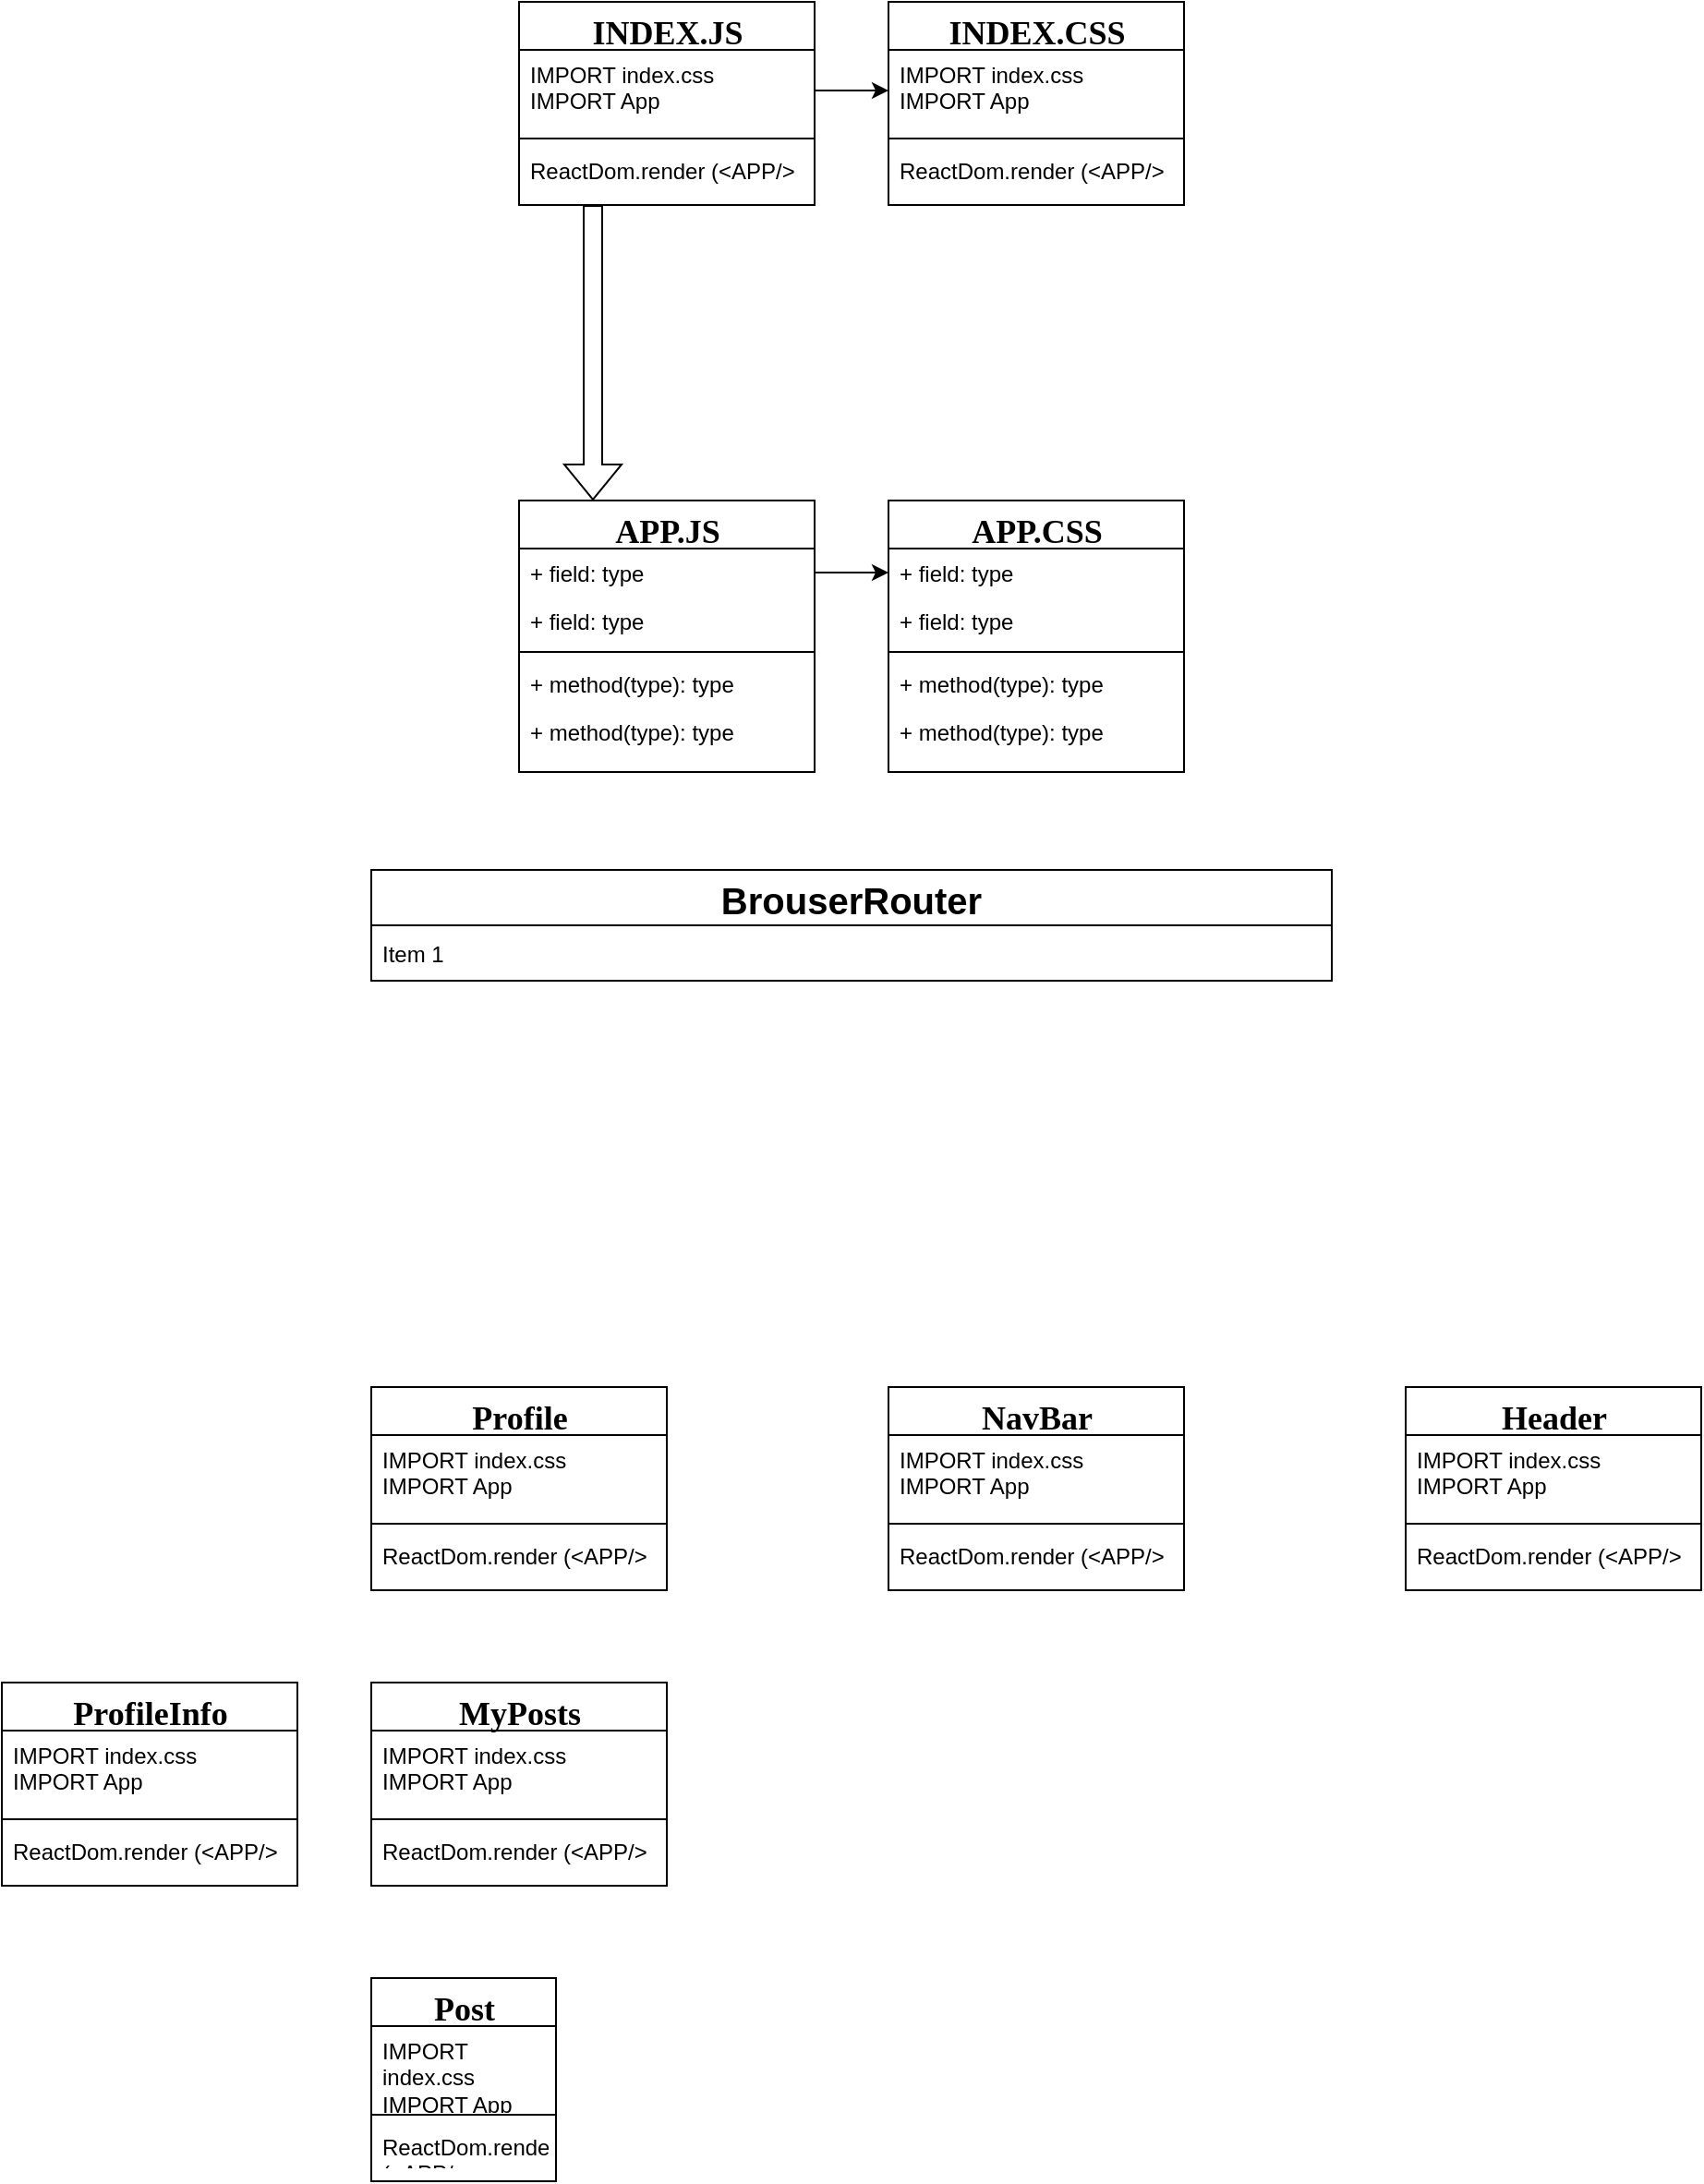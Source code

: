 <mxfile version="16.2.4" type="github">
  <diagram name="Page-1" id="9f46799a-70d6-7492-0946-bef42562c5a5">
    <mxGraphModel dx="2280" dy="1188" grid="1" gridSize="10" guides="1" tooltips="1" connect="1" arrows="1" fold="1" page="1" pageScale="1" pageWidth="4681" pageHeight="3300" background="none" math="0" shadow="0">
      <root>
        <mxCell id="0" />
        <mxCell id="1" parent="0" />
        <mxCell id="ROtKHMUUy6U5Va7ukIF5-2" value="APP.JS" style="swimlane;html=1;fontStyle=1;align=center;verticalAlign=top;childLayout=stackLayout;horizontal=1;startSize=26;horizontalStack=0;resizeParent=1;resizeLast=0;collapsible=1;marginBottom=0;swimlaneFillColor=#ffffff;rounded=0;shadow=0;comic=0;labelBackgroundColor=none;strokeWidth=1;fillColor=none;fontFamily=Verdana;fontSize=18;" vertex="1" parent="1">
          <mxGeometry x="1920" y="1000.0" width="160" height="147" as="geometry" />
        </mxCell>
        <mxCell id="ROtKHMUUy6U5Va7ukIF5-3" value="+ field: type" style="text;html=1;strokeColor=none;fillColor=none;align=left;verticalAlign=top;spacingLeft=4;spacingRight=4;whiteSpace=wrap;overflow=hidden;rotatable=0;points=[[0,0.5],[1,0.5]];portConstraint=eastwest;" vertex="1" parent="ROtKHMUUy6U5Va7ukIF5-2">
          <mxGeometry y="26" width="160" height="26" as="geometry" />
        </mxCell>
        <mxCell id="ROtKHMUUy6U5Va7ukIF5-4" value="+ field: type" style="text;html=1;strokeColor=none;fillColor=none;align=left;verticalAlign=top;spacingLeft=4;spacingRight=4;whiteSpace=wrap;overflow=hidden;rotatable=0;points=[[0,0.5],[1,0.5]];portConstraint=eastwest;" vertex="1" parent="ROtKHMUUy6U5Va7ukIF5-2">
          <mxGeometry y="52" width="160" height="26" as="geometry" />
        </mxCell>
        <mxCell id="ROtKHMUUy6U5Va7ukIF5-5" value="" style="line;html=1;strokeWidth=1;fillColor=none;align=left;verticalAlign=middle;spacingTop=-1;spacingLeft=3;spacingRight=3;rotatable=0;labelPosition=right;points=[];portConstraint=eastwest;" vertex="1" parent="ROtKHMUUy6U5Va7ukIF5-2">
          <mxGeometry y="78" width="160" height="8" as="geometry" />
        </mxCell>
        <mxCell id="ROtKHMUUy6U5Va7ukIF5-6" value="+ method(type): type" style="text;html=1;strokeColor=none;fillColor=none;align=left;verticalAlign=top;spacingLeft=4;spacingRight=4;whiteSpace=wrap;overflow=hidden;rotatable=0;points=[[0,0.5],[1,0.5]];portConstraint=eastwest;" vertex="1" parent="ROtKHMUUy6U5Va7ukIF5-2">
          <mxGeometry y="86" width="160" height="26" as="geometry" />
        </mxCell>
        <mxCell id="ROtKHMUUy6U5Va7ukIF5-7" value="+ method(type): type" style="text;html=1;strokeColor=none;fillColor=none;align=left;verticalAlign=top;spacingLeft=4;spacingRight=4;whiteSpace=wrap;overflow=hidden;rotatable=0;points=[[0,0.5],[1,0.5]];portConstraint=eastwest;" vertex="1" parent="ROtKHMUUy6U5Va7ukIF5-2">
          <mxGeometry y="112" width="160" height="26" as="geometry" />
        </mxCell>
        <mxCell id="ROtKHMUUy6U5Va7ukIF5-23" style="edgeStyle=orthogonalEdgeStyle;rounded=0;orthogonalLoop=1;jettySize=auto;html=1;exitX=0.25;exitY=1;exitDx=0;exitDy=0;entryX=0.25;entryY=0;entryDx=0;entryDy=0;shape=flexArrow;" edge="1" parent="1" source="ROtKHMUUy6U5Va7ukIF5-8" target="ROtKHMUUy6U5Va7ukIF5-2">
          <mxGeometry relative="1" as="geometry" />
        </mxCell>
        <mxCell id="ROtKHMUUy6U5Va7ukIF5-8" value="&lt;font style=&quot;font-size: 18px&quot;&gt;INDEX.JS&lt;/font&gt;" style="swimlane;html=1;fontStyle=1;align=center;verticalAlign=top;childLayout=stackLayout;horizontal=1;startSize=26;horizontalStack=0;resizeParent=1;resizeLast=0;collapsible=1;marginBottom=0;swimlaneFillColor=#ffffff;rounded=0;shadow=0;comic=0;labelBackgroundColor=none;strokeWidth=1;fillColor=none;fontFamily=Verdana;fontSize=12" vertex="1" parent="1">
          <mxGeometry x="1920" y="730" width="160" height="110" as="geometry" />
        </mxCell>
        <mxCell id="ROtKHMUUy6U5Va7ukIF5-9" value="IMPORT index.css&lt;br&gt;IMPORT App" style="text;html=1;strokeColor=none;fillColor=none;align=left;verticalAlign=top;spacingLeft=4;spacingRight=4;whiteSpace=wrap;overflow=hidden;rotatable=0;points=[[0,0.5],[1,0.5]];portConstraint=eastwest;" vertex="1" parent="ROtKHMUUy6U5Va7ukIF5-8">
          <mxGeometry y="26" width="160" height="44" as="geometry" />
        </mxCell>
        <mxCell id="ROtKHMUUy6U5Va7ukIF5-11" value="" style="line;html=1;strokeWidth=1;fillColor=none;align=left;verticalAlign=middle;spacingTop=-1;spacingLeft=3;spacingRight=3;rotatable=0;labelPosition=right;points=[];portConstraint=eastwest;" vertex="1" parent="ROtKHMUUy6U5Va7ukIF5-8">
          <mxGeometry y="70" width="160" height="8" as="geometry" />
        </mxCell>
        <mxCell id="ROtKHMUUy6U5Va7ukIF5-12" value="ReactDom.render (&amp;lt;APP/&amp;gt;" style="text;html=1;strokeColor=none;fillColor=none;align=left;verticalAlign=top;spacingLeft=4;spacingRight=4;whiteSpace=wrap;overflow=hidden;rotatable=0;points=[[0,0.5],[1,0.5]];portConstraint=eastwest;" vertex="1" parent="ROtKHMUUy6U5Va7ukIF5-8">
          <mxGeometry y="78" width="160" height="22" as="geometry" />
        </mxCell>
        <mxCell id="ROtKHMUUy6U5Va7ukIF5-15" value="&lt;font style=&quot;font-size: 18px&quot;&gt;APP.CSS&lt;/font&gt;" style="swimlane;html=1;fontStyle=1;align=center;verticalAlign=top;childLayout=stackLayout;horizontal=1;startSize=26;horizontalStack=0;resizeParent=1;resizeLast=0;collapsible=1;marginBottom=0;swimlaneFillColor=#ffffff;rounded=0;shadow=0;comic=0;labelBackgroundColor=none;strokeWidth=1;fillColor=none;fontFamily=Verdana;fontSize=12" vertex="1" parent="1">
          <mxGeometry x="2120" y="1000.0" width="160" height="147" as="geometry" />
        </mxCell>
        <mxCell id="ROtKHMUUy6U5Va7ukIF5-16" value="+ field: type" style="text;html=1;strokeColor=none;fillColor=none;align=left;verticalAlign=top;spacingLeft=4;spacingRight=4;whiteSpace=wrap;overflow=hidden;rotatable=0;points=[[0,0.5],[1,0.5]];portConstraint=eastwest;" vertex="1" parent="ROtKHMUUy6U5Va7ukIF5-15">
          <mxGeometry y="26" width="160" height="26" as="geometry" />
        </mxCell>
        <mxCell id="ROtKHMUUy6U5Va7ukIF5-17" value="+ field: type" style="text;html=1;strokeColor=none;fillColor=none;align=left;verticalAlign=top;spacingLeft=4;spacingRight=4;whiteSpace=wrap;overflow=hidden;rotatable=0;points=[[0,0.5],[1,0.5]];portConstraint=eastwest;" vertex="1" parent="ROtKHMUUy6U5Va7ukIF5-15">
          <mxGeometry y="52" width="160" height="26" as="geometry" />
        </mxCell>
        <mxCell id="ROtKHMUUy6U5Va7ukIF5-18" value="" style="line;html=1;strokeWidth=1;fillColor=none;align=left;verticalAlign=middle;spacingTop=-1;spacingLeft=3;spacingRight=3;rotatable=0;labelPosition=right;points=[];portConstraint=eastwest;" vertex="1" parent="ROtKHMUUy6U5Va7ukIF5-15">
          <mxGeometry y="78" width="160" height="8" as="geometry" />
        </mxCell>
        <mxCell id="ROtKHMUUy6U5Va7ukIF5-19" value="+ method(type): type" style="text;html=1;strokeColor=none;fillColor=none;align=left;verticalAlign=top;spacingLeft=4;spacingRight=4;whiteSpace=wrap;overflow=hidden;rotatable=0;points=[[0,0.5],[1,0.5]];portConstraint=eastwest;" vertex="1" parent="ROtKHMUUy6U5Va7ukIF5-15">
          <mxGeometry y="86" width="160" height="26" as="geometry" />
        </mxCell>
        <mxCell id="ROtKHMUUy6U5Va7ukIF5-20" value="+ method(type): type" style="text;html=1;strokeColor=none;fillColor=none;align=left;verticalAlign=top;spacingLeft=4;spacingRight=4;whiteSpace=wrap;overflow=hidden;rotatable=0;points=[[0,0.5],[1,0.5]];portConstraint=eastwest;" vertex="1" parent="ROtKHMUUy6U5Va7ukIF5-15">
          <mxGeometry y="112" width="160" height="26" as="geometry" />
        </mxCell>
        <mxCell id="ROtKHMUUy6U5Va7ukIF5-21" style="edgeStyle=orthogonalEdgeStyle;rounded=0;orthogonalLoop=1;jettySize=auto;html=1;exitX=1;exitY=0.5;exitDx=0;exitDy=0;entryX=0;entryY=0.5;entryDx=0;entryDy=0;" edge="1" parent="1" source="ROtKHMUUy6U5Va7ukIF5-3" target="ROtKHMUUy6U5Va7ukIF5-16">
          <mxGeometry relative="1" as="geometry" />
        </mxCell>
        <mxCell id="ROtKHMUUy6U5Va7ukIF5-26" value="&lt;font style=&quot;font-size: 18px&quot;&gt;INDEX.CSS&lt;/font&gt;" style="swimlane;html=1;fontStyle=1;align=center;verticalAlign=top;childLayout=stackLayout;horizontal=1;startSize=26;horizontalStack=0;resizeParent=1;resizeLast=0;collapsible=1;marginBottom=0;swimlaneFillColor=#ffffff;rounded=0;shadow=0;comic=0;labelBackgroundColor=none;strokeWidth=1;fillColor=none;fontFamily=Verdana;fontSize=12" vertex="1" parent="1">
          <mxGeometry x="2120" y="730" width="160" height="110" as="geometry" />
        </mxCell>
        <mxCell id="ROtKHMUUy6U5Va7ukIF5-27" value="IMPORT index.css&lt;br&gt;IMPORT App" style="text;html=1;strokeColor=none;fillColor=none;align=left;verticalAlign=top;spacingLeft=4;spacingRight=4;whiteSpace=wrap;overflow=hidden;rotatable=0;points=[[0,0.5],[1,0.5]];portConstraint=eastwest;" vertex="1" parent="ROtKHMUUy6U5Va7ukIF5-26">
          <mxGeometry y="26" width="160" height="44" as="geometry" />
        </mxCell>
        <mxCell id="ROtKHMUUy6U5Va7ukIF5-28" value="" style="line;html=1;strokeWidth=1;fillColor=none;align=left;verticalAlign=middle;spacingTop=-1;spacingLeft=3;spacingRight=3;rotatable=0;labelPosition=right;points=[];portConstraint=eastwest;" vertex="1" parent="ROtKHMUUy6U5Va7ukIF5-26">
          <mxGeometry y="70" width="160" height="8" as="geometry" />
        </mxCell>
        <mxCell id="ROtKHMUUy6U5Va7ukIF5-29" value="ReactDom.render (&amp;lt;APP/&amp;gt;" style="text;html=1;strokeColor=none;fillColor=none;align=left;verticalAlign=top;spacingLeft=4;spacingRight=4;whiteSpace=wrap;overflow=hidden;rotatable=0;points=[[0,0.5],[1,0.5]];portConstraint=eastwest;" vertex="1" parent="ROtKHMUUy6U5Va7ukIF5-26">
          <mxGeometry y="78" width="160" height="22" as="geometry" />
        </mxCell>
        <mxCell id="ROtKHMUUy6U5Va7ukIF5-30" style="edgeStyle=orthogonalEdgeStyle;rounded=0;orthogonalLoop=1;jettySize=auto;html=1;exitX=1;exitY=0.5;exitDx=0;exitDy=0;entryX=0;entryY=0.5;entryDx=0;entryDy=0;" edge="1" parent="1" source="ROtKHMUUy6U5Va7ukIF5-9" target="ROtKHMUUy6U5Va7ukIF5-27">
          <mxGeometry relative="1" as="geometry" />
        </mxCell>
        <mxCell id="ROtKHMUUy6U5Va7ukIF5-32" value="BrouserRouter" style="swimlane;fontStyle=1;childLayout=stackLayout;horizontal=1;startSize=30;horizontalStack=0;resizeParent=1;resizeParentMax=0;resizeLast=0;collapsible=1;marginBottom=0;fontSize=20;labelBackgroundColor=default;" vertex="1" parent="1">
          <mxGeometry x="1840" y="1200" width="520" height="60" as="geometry" />
        </mxCell>
        <mxCell id="ROtKHMUUy6U5Va7ukIF5-33" value="Item 1" style="text;strokeColor=none;fillColor=none;align=left;verticalAlign=middle;spacingLeft=4;spacingRight=4;overflow=hidden;points=[[0,0.5],[1,0.5]];portConstraint=eastwest;rotatable=0;labelBackgroundColor=default;" vertex="1" parent="ROtKHMUUy6U5Va7ukIF5-32">
          <mxGeometry y="30" width="520" height="30" as="geometry" />
        </mxCell>
        <mxCell id="ROtKHMUUy6U5Va7ukIF5-36" value="&lt;span style=&quot;font-size: 18px&quot;&gt;Profile&lt;/span&gt;" style="swimlane;html=1;fontStyle=1;align=center;verticalAlign=top;childLayout=stackLayout;horizontal=1;startSize=26;horizontalStack=0;resizeParent=1;resizeLast=0;collapsible=1;marginBottom=0;swimlaneFillColor=#ffffff;rounded=0;shadow=0;comic=0;labelBackgroundColor=none;strokeWidth=1;fillColor=none;fontFamily=Verdana;fontSize=12" vertex="1" parent="1">
          <mxGeometry x="1840" y="1480" width="160" height="110" as="geometry" />
        </mxCell>
        <mxCell id="ROtKHMUUy6U5Va7ukIF5-37" value="IMPORT index.css&lt;br&gt;IMPORT App" style="text;html=1;strokeColor=none;fillColor=none;align=left;verticalAlign=top;spacingLeft=4;spacingRight=4;whiteSpace=wrap;overflow=hidden;rotatable=0;points=[[0,0.5],[1,0.5]];portConstraint=eastwest;" vertex="1" parent="ROtKHMUUy6U5Va7ukIF5-36">
          <mxGeometry y="26" width="160" height="44" as="geometry" />
        </mxCell>
        <mxCell id="ROtKHMUUy6U5Va7ukIF5-38" value="" style="line;html=1;strokeWidth=1;fillColor=none;align=left;verticalAlign=middle;spacingTop=-1;spacingLeft=3;spacingRight=3;rotatable=0;labelPosition=right;points=[];portConstraint=eastwest;" vertex="1" parent="ROtKHMUUy6U5Va7ukIF5-36">
          <mxGeometry y="70" width="160" height="8" as="geometry" />
        </mxCell>
        <mxCell id="ROtKHMUUy6U5Va7ukIF5-39" value="ReactDom.render (&amp;lt;APP/&amp;gt;" style="text;html=1;strokeColor=none;fillColor=none;align=left;verticalAlign=top;spacingLeft=4;spacingRight=4;whiteSpace=wrap;overflow=hidden;rotatable=0;points=[[0,0.5],[1,0.5]];portConstraint=eastwest;" vertex="1" parent="ROtKHMUUy6U5Va7ukIF5-36">
          <mxGeometry y="78" width="160" height="22" as="geometry" />
        </mxCell>
        <mxCell id="ROtKHMUUy6U5Va7ukIF5-40" value="&lt;font style=&quot;font-size: 18px&quot;&gt;NavBar&lt;/font&gt;" style="swimlane;html=1;fontStyle=1;align=center;verticalAlign=top;childLayout=stackLayout;horizontal=1;startSize=26;horizontalStack=0;resizeParent=1;resizeLast=0;collapsible=1;marginBottom=0;swimlaneFillColor=#ffffff;rounded=0;shadow=0;comic=0;labelBackgroundColor=none;strokeWidth=1;fillColor=none;fontFamily=Verdana;fontSize=12" vertex="1" parent="1">
          <mxGeometry x="2120" y="1480" width="160" height="110" as="geometry" />
        </mxCell>
        <mxCell id="ROtKHMUUy6U5Va7ukIF5-41" value="IMPORT index.css&lt;br&gt;IMPORT App" style="text;html=1;strokeColor=none;fillColor=none;align=left;verticalAlign=top;spacingLeft=4;spacingRight=4;whiteSpace=wrap;overflow=hidden;rotatable=0;points=[[0,0.5],[1,0.5]];portConstraint=eastwest;" vertex="1" parent="ROtKHMUUy6U5Va7ukIF5-40">
          <mxGeometry y="26" width="160" height="44" as="geometry" />
        </mxCell>
        <mxCell id="ROtKHMUUy6U5Va7ukIF5-42" value="" style="line;html=1;strokeWidth=1;fillColor=none;align=left;verticalAlign=middle;spacingTop=-1;spacingLeft=3;spacingRight=3;rotatable=0;labelPosition=right;points=[];portConstraint=eastwest;" vertex="1" parent="ROtKHMUUy6U5Va7ukIF5-40">
          <mxGeometry y="70" width="160" height="8" as="geometry" />
        </mxCell>
        <mxCell id="ROtKHMUUy6U5Va7ukIF5-43" value="ReactDom.render (&amp;lt;APP/&amp;gt;" style="text;html=1;strokeColor=none;fillColor=none;align=left;verticalAlign=top;spacingLeft=4;spacingRight=4;whiteSpace=wrap;overflow=hidden;rotatable=0;points=[[0,0.5],[1,0.5]];portConstraint=eastwest;" vertex="1" parent="ROtKHMUUy6U5Va7ukIF5-40">
          <mxGeometry y="78" width="160" height="22" as="geometry" />
        </mxCell>
        <mxCell id="ROtKHMUUy6U5Va7ukIF5-44" value="&lt;font style=&quot;font-size: 18px&quot;&gt;Header&lt;/font&gt;" style="swimlane;html=1;fontStyle=1;align=center;verticalAlign=top;childLayout=stackLayout;horizontal=1;startSize=26;horizontalStack=0;resizeParent=1;resizeLast=0;collapsible=1;marginBottom=0;swimlaneFillColor=#ffffff;rounded=0;shadow=0;comic=0;labelBackgroundColor=none;strokeWidth=1;fillColor=none;fontFamily=Verdana;fontSize=12" vertex="1" parent="1">
          <mxGeometry x="2400" y="1480" width="160" height="110" as="geometry" />
        </mxCell>
        <mxCell id="ROtKHMUUy6U5Va7ukIF5-45" value="IMPORT index.css&lt;br&gt;IMPORT App" style="text;html=1;strokeColor=none;fillColor=none;align=left;verticalAlign=top;spacingLeft=4;spacingRight=4;whiteSpace=wrap;overflow=hidden;rotatable=0;points=[[0,0.5],[1,0.5]];portConstraint=eastwest;" vertex="1" parent="ROtKHMUUy6U5Va7ukIF5-44">
          <mxGeometry y="26" width="160" height="44" as="geometry" />
        </mxCell>
        <mxCell id="ROtKHMUUy6U5Va7ukIF5-46" value="" style="line;html=1;strokeWidth=1;fillColor=none;align=left;verticalAlign=middle;spacingTop=-1;spacingLeft=3;spacingRight=3;rotatable=0;labelPosition=right;points=[];portConstraint=eastwest;" vertex="1" parent="ROtKHMUUy6U5Va7ukIF5-44">
          <mxGeometry y="70" width="160" height="8" as="geometry" />
        </mxCell>
        <mxCell id="ROtKHMUUy6U5Va7ukIF5-47" value="ReactDom.render (&amp;lt;APP/&amp;gt;" style="text;html=1;strokeColor=none;fillColor=none;align=left;verticalAlign=top;spacingLeft=4;spacingRight=4;whiteSpace=wrap;overflow=hidden;rotatable=0;points=[[0,0.5],[1,0.5]];portConstraint=eastwest;" vertex="1" parent="ROtKHMUUy6U5Va7ukIF5-44">
          <mxGeometry y="78" width="160" height="22" as="geometry" />
        </mxCell>
        <mxCell id="ROtKHMUUy6U5Va7ukIF5-48" value="&lt;span style=&quot;font-size: 18px&quot;&gt;ProfileInfo&lt;/span&gt;" style="swimlane;html=1;fontStyle=1;align=center;verticalAlign=top;childLayout=stackLayout;horizontal=1;startSize=26;horizontalStack=0;resizeParent=1;resizeLast=0;collapsible=1;marginBottom=0;swimlaneFillColor=#ffffff;rounded=0;shadow=0;comic=0;labelBackgroundColor=none;strokeWidth=1;fillColor=none;fontFamily=Verdana;fontSize=12" vertex="1" parent="1">
          <mxGeometry x="1640" y="1640" width="160" height="110" as="geometry" />
        </mxCell>
        <mxCell id="ROtKHMUUy6U5Va7ukIF5-49" value="IMPORT index.css&lt;br&gt;IMPORT App" style="text;html=1;strokeColor=none;fillColor=none;align=left;verticalAlign=top;spacingLeft=4;spacingRight=4;whiteSpace=wrap;overflow=hidden;rotatable=0;points=[[0,0.5],[1,0.5]];portConstraint=eastwest;" vertex="1" parent="ROtKHMUUy6U5Va7ukIF5-48">
          <mxGeometry y="26" width="160" height="44" as="geometry" />
        </mxCell>
        <mxCell id="ROtKHMUUy6U5Va7ukIF5-50" value="" style="line;html=1;strokeWidth=1;fillColor=none;align=left;verticalAlign=middle;spacingTop=-1;spacingLeft=3;spacingRight=3;rotatable=0;labelPosition=right;points=[];portConstraint=eastwest;" vertex="1" parent="ROtKHMUUy6U5Va7ukIF5-48">
          <mxGeometry y="70" width="160" height="8" as="geometry" />
        </mxCell>
        <mxCell id="ROtKHMUUy6U5Va7ukIF5-51" value="ReactDom.render (&amp;lt;APP/&amp;gt;" style="text;html=1;strokeColor=none;fillColor=none;align=left;verticalAlign=top;spacingLeft=4;spacingRight=4;whiteSpace=wrap;overflow=hidden;rotatable=0;points=[[0,0.5],[1,0.5]];portConstraint=eastwest;" vertex="1" parent="ROtKHMUUy6U5Va7ukIF5-48">
          <mxGeometry y="78" width="160" height="22" as="geometry" />
        </mxCell>
        <mxCell id="ROtKHMUUy6U5Va7ukIF5-52" value="&lt;span style=&quot;font-size: 18px&quot;&gt;MyPosts&lt;/span&gt;" style="swimlane;html=1;fontStyle=1;align=center;verticalAlign=top;childLayout=stackLayout;horizontal=1;startSize=26;horizontalStack=0;resizeParent=1;resizeLast=0;collapsible=1;marginBottom=0;swimlaneFillColor=#ffffff;rounded=0;shadow=0;comic=0;labelBackgroundColor=none;strokeWidth=1;fillColor=none;fontFamily=Verdana;fontSize=12" vertex="1" parent="1">
          <mxGeometry x="1840" y="1640" width="160" height="110" as="geometry" />
        </mxCell>
        <mxCell id="ROtKHMUUy6U5Va7ukIF5-53" value="IMPORT index.css&lt;br&gt;IMPORT App" style="text;html=1;strokeColor=none;fillColor=none;align=left;verticalAlign=top;spacingLeft=4;spacingRight=4;whiteSpace=wrap;overflow=hidden;rotatable=0;points=[[0,0.5],[1,0.5]];portConstraint=eastwest;" vertex="1" parent="ROtKHMUUy6U5Va7ukIF5-52">
          <mxGeometry y="26" width="160" height="44" as="geometry" />
        </mxCell>
        <mxCell id="ROtKHMUUy6U5Va7ukIF5-54" value="" style="line;html=1;strokeWidth=1;fillColor=none;align=left;verticalAlign=middle;spacingTop=-1;spacingLeft=3;spacingRight=3;rotatable=0;labelPosition=right;points=[];portConstraint=eastwest;" vertex="1" parent="ROtKHMUUy6U5Va7ukIF5-52">
          <mxGeometry y="70" width="160" height="8" as="geometry" />
        </mxCell>
        <mxCell id="ROtKHMUUy6U5Va7ukIF5-55" value="ReactDom.render (&amp;lt;APP/&amp;gt;" style="text;html=1;strokeColor=none;fillColor=none;align=left;verticalAlign=top;spacingLeft=4;spacingRight=4;whiteSpace=wrap;overflow=hidden;rotatable=0;points=[[0,0.5],[1,0.5]];portConstraint=eastwest;" vertex="1" parent="ROtKHMUUy6U5Va7ukIF5-52">
          <mxGeometry y="78" width="160" height="22" as="geometry" />
        </mxCell>
        <mxCell id="ROtKHMUUy6U5Va7ukIF5-56" value="&lt;font style=&quot;font-size: 18px&quot;&gt;Post&lt;/font&gt;" style="swimlane;html=1;fontStyle=1;align=center;verticalAlign=top;childLayout=stackLayout;horizontal=1;startSize=26;horizontalStack=0;resizeParent=1;resizeLast=0;collapsible=1;marginBottom=0;swimlaneFillColor=#ffffff;rounded=0;shadow=0;comic=0;labelBackgroundColor=none;strokeWidth=1;fillColor=none;fontFamily=Verdana;fontSize=12" vertex="1" parent="1">
          <mxGeometry x="1840" y="1800" width="100" height="110" as="geometry" />
        </mxCell>
        <mxCell id="ROtKHMUUy6U5Va7ukIF5-57" value="IMPORT index.css&lt;br&gt;IMPORT App" style="text;html=1;strokeColor=none;fillColor=none;align=left;verticalAlign=top;spacingLeft=4;spacingRight=4;whiteSpace=wrap;overflow=hidden;rotatable=0;points=[[0,0.5],[1,0.5]];portConstraint=eastwest;" vertex="1" parent="ROtKHMUUy6U5Va7ukIF5-56">
          <mxGeometry y="26" width="100" height="44" as="geometry" />
        </mxCell>
        <mxCell id="ROtKHMUUy6U5Va7ukIF5-58" value="" style="line;html=1;strokeWidth=1;fillColor=none;align=left;verticalAlign=middle;spacingTop=-1;spacingLeft=3;spacingRight=3;rotatable=0;labelPosition=right;points=[];portConstraint=eastwest;" vertex="1" parent="ROtKHMUUy6U5Va7ukIF5-56">
          <mxGeometry y="70" width="100" height="8" as="geometry" />
        </mxCell>
        <mxCell id="ROtKHMUUy6U5Va7ukIF5-59" value="ReactDom.render (&amp;lt;APP/&amp;gt;" style="text;html=1;strokeColor=none;fillColor=none;align=left;verticalAlign=top;spacingLeft=4;spacingRight=4;whiteSpace=wrap;overflow=hidden;rotatable=0;points=[[0,0.5],[1,0.5]];portConstraint=eastwest;" vertex="1" parent="ROtKHMUUy6U5Va7ukIF5-56">
          <mxGeometry y="78" width="100" height="22" as="geometry" />
        </mxCell>
      </root>
    </mxGraphModel>
  </diagram>
</mxfile>
